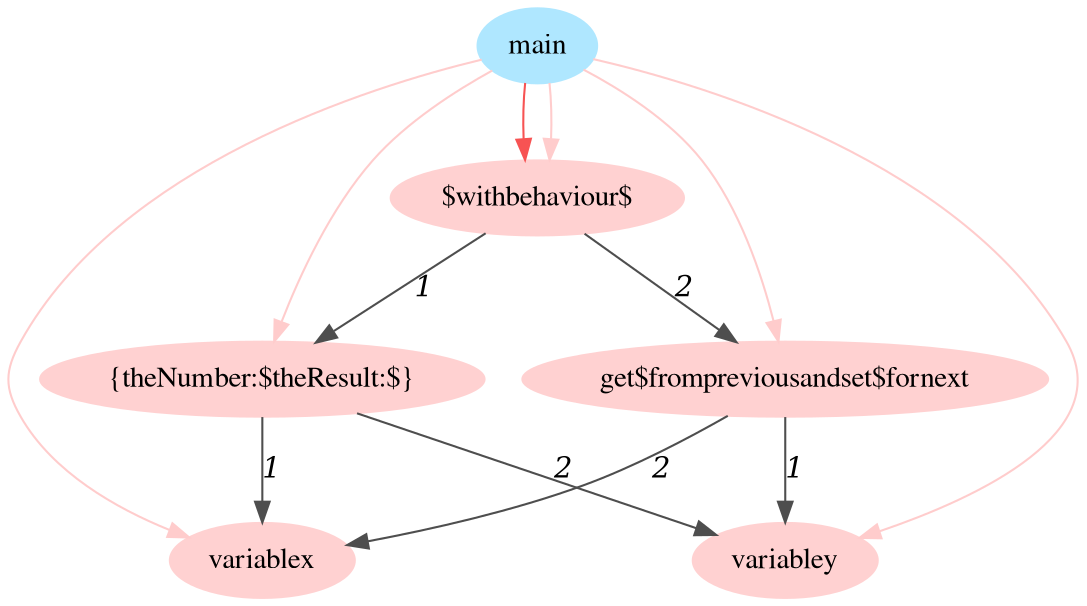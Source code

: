 digraph g{node_2709 [shape=ellipse, style=filled, color="#afe7ff", fontname="Times", label="main" ]
node_2731 [shape=ellipse, style=filled, color="#ffd1d1", fontname="Times", label="variablex" ]
node_2735 [shape=ellipse, style=filled, color="#ffd1d1", fontname="Times", label="variabley" ]
node_2739 [shape=ellipse, style=filled, color="#ffd1d1", fontname="Times", label="{theNumber:$theResult:$}" ]
node_2744 [shape=ellipse, style=filled, color="#ffd1d1", fontname="Times", label="get$frompreviousandset$fornext" ]
node_2749 [shape=ellipse, style=filled, color="#ffd1d1", fontname="Times", label="$withbehaviour$" ]
node_2739 -> node_2731 [dir=forward, arrowHead=normal, fontname="Times-Italic", arrowsize=1, color="#4e4e4e", label="1" ]
node_2739 -> node_2735 [dir=forward, arrowHead=normal, fontname="Times-Italic", arrowsize=1, color="#4e4e4e", label="2" ]
node_2744 -> node_2731 [dir=forward, arrowHead=normal, fontname="Times-Italic", arrowsize=1, color="#4e4e4e", label="2" ]
node_2744 -> node_2735 [dir=forward, arrowHead=normal, fontname="Times-Italic", arrowsize=1, color="#4e4e4e", label="1" ]
node_2749 -> node_2739 [dir=forward, arrowHead=normal, fontname="Times-Italic", arrowsize=1, color="#4e4e4e", label="1" ]
node_2749 -> node_2744 [dir=forward, arrowHead=normal, fontname="Times-Italic", arrowsize=1, color="#4e4e4e", label="2" ]
node_2709 -> node_2749 [dir=forward, arrowHead=normal, fontname="Times-Italic", arrowsize=1, color="#f75353", label="" ]
node_2709 -> node_2731 [dir=forward, arrowHead=normal, fontname="Times-Italic", arrowsize=1, color="#ffcccc", label="" ]
node_2709 -> node_2735 [dir=forward, arrowHead=normal, fontname="Times-Italic", arrowsize=1, color="#ffcccc", label="" ]
node_2709 -> node_2739 [dir=forward, arrowHead=normal, fontname="Times-Italic", arrowsize=1, color="#ffcccc", label="" ]
node_2709 -> node_2744 [dir=forward, arrowHead=normal, fontname="Times-Italic", arrowsize=1, color="#ffcccc", label="" ]
node_2709 -> node_2749 [dir=forward, arrowHead=normal, fontname="Times-Italic", arrowsize=1, color="#ffcccc", label="" ]
}